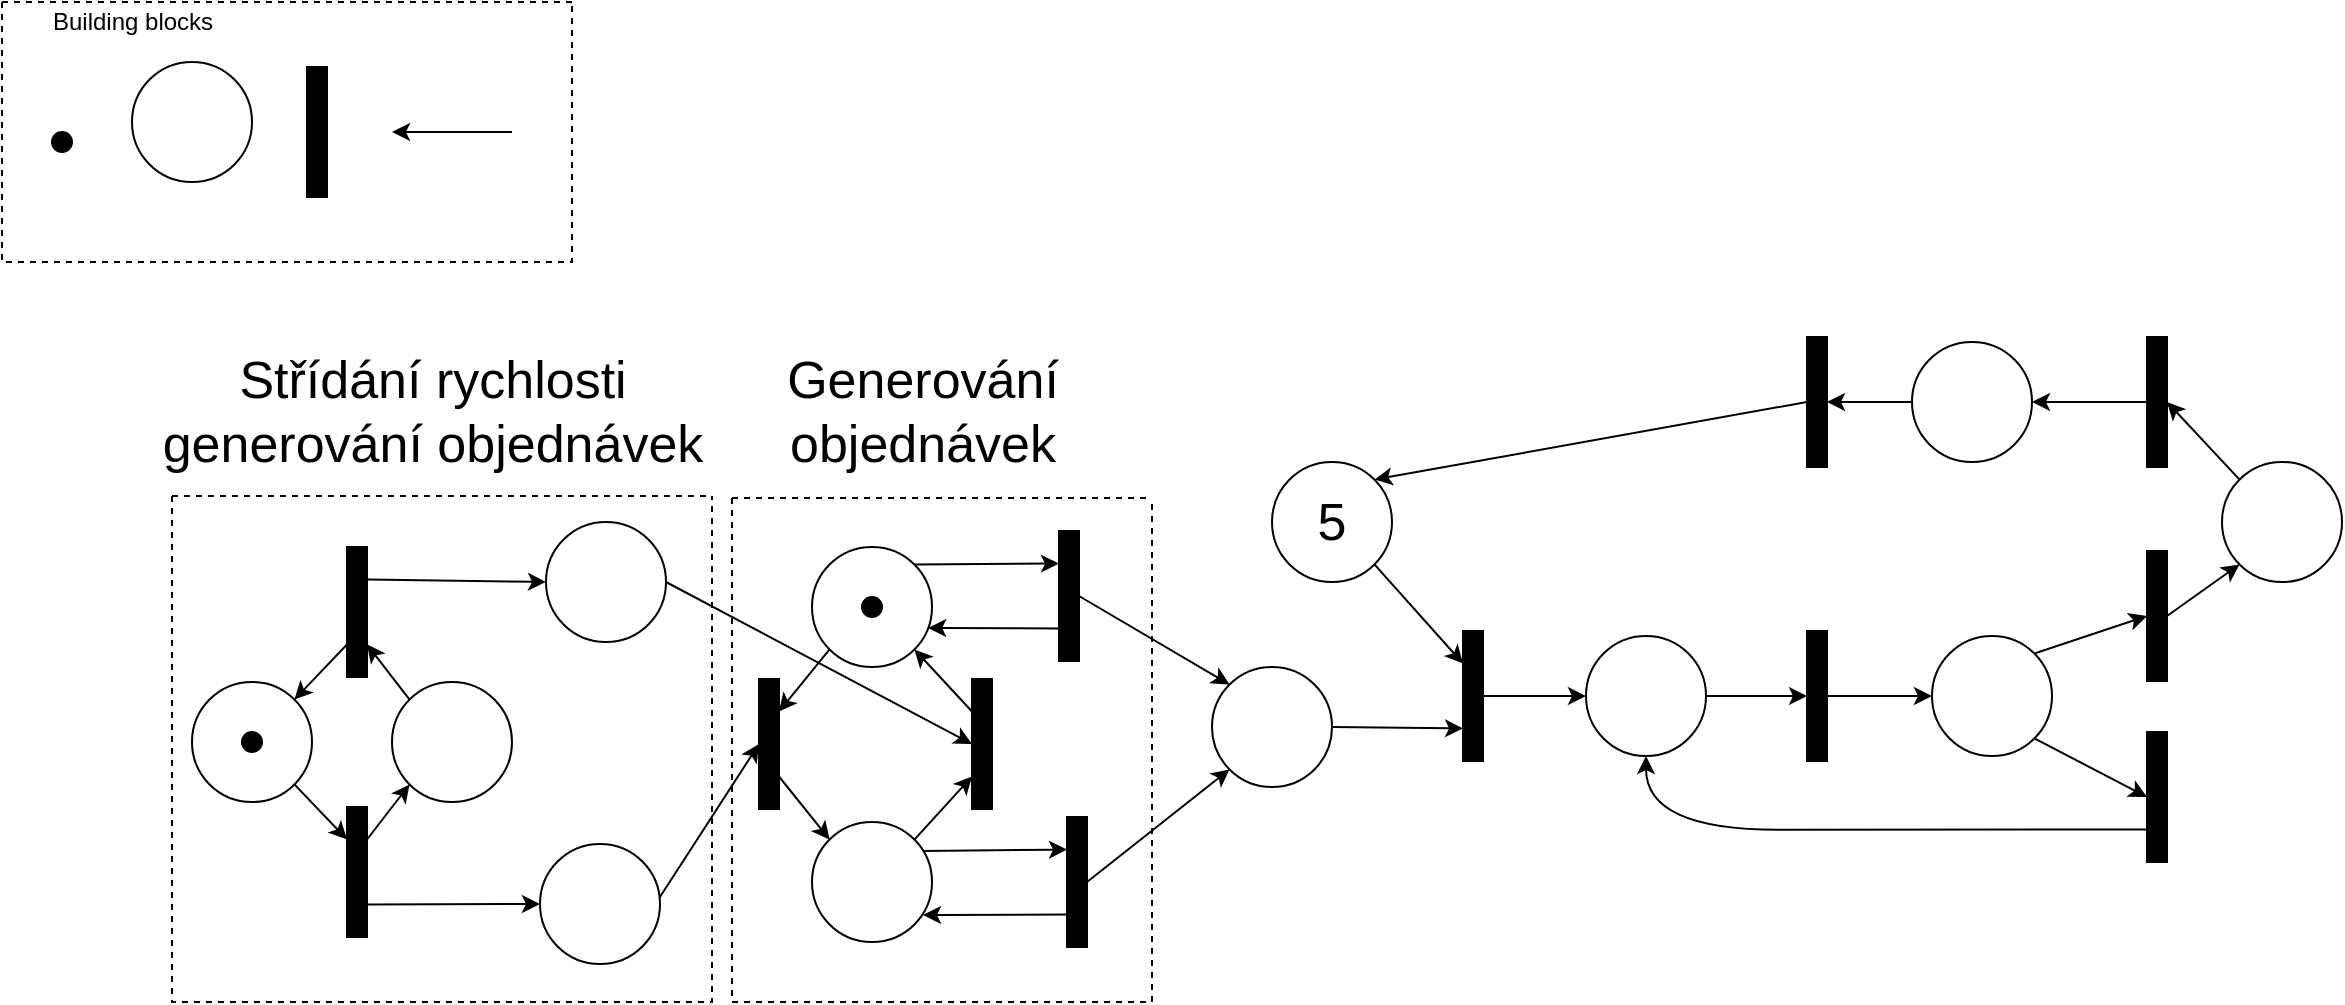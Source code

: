 <mxfile version="15.8.8" type="device"><diagram id="PbVcn2mZzIXCeSGvpQcQ" name="Page-1"><mxGraphModel dx="1422" dy="793" grid="1" gridSize="10" guides="1" tooltips="1" connect="1" arrows="1" fold="1" page="1" pageScale="1" pageWidth="850" pageHeight="1100" math="0" shadow="0"><root><mxCell id="0"/><mxCell id="1" parent="0"/><mxCell id="ri4CY-pp1VwM1a8zsmn7-1" value="" style="ellipse;whiteSpace=wrap;html=1;aspect=fixed;" parent="1" vertex="1"><mxGeometry x="160" y="110" width="60" height="60" as="geometry"/></mxCell><mxCell id="ri4CY-pp1VwM1a8zsmn7-4" value="" style="ellipse;whiteSpace=wrap;html=1;aspect=fixed;fillColor=#000000;" parent="1" vertex="1"><mxGeometry x="120" y="145" width="10" height="10" as="geometry"/></mxCell><mxCell id="ri4CY-pp1VwM1a8zsmn7-6" value="" style="endArrow=classic;html=1;rounded=0;edgeStyle=orthogonalEdgeStyle;" parent="1" edge="1"><mxGeometry width="50" height="50" relative="1" as="geometry"><mxPoint x="350" y="145" as="sourcePoint"/><mxPoint x="290" y="145" as="targetPoint"/><Array as="points"><mxPoint x="340" y="145"/></Array></mxGeometry></mxCell><mxCell id="ri4CY-pp1VwM1a8zsmn7-7" value="" style="swimlane;startSize=0;fillColor=#000000;dashed=1;" parent="1" vertex="1"><mxGeometry x="95" y="80" width="285" height="130" as="geometry"/></mxCell><mxCell id="ri4CY-pp1VwM1a8zsmn7-8" value="Building blocks" style="text;html=1;align=center;verticalAlign=middle;resizable=0;points=[];autosize=1;strokeColor=none;fillColor=none;" parent="ri4CY-pp1VwM1a8zsmn7-7" vertex="1"><mxGeometry x="15" width="100" height="20" as="geometry"/></mxCell><mxCell id="Bqn5HKnuF65wunkRcxJL-5" value="" style="rounded=0;whiteSpace=wrap;html=1;rotation=90;fillColor=#000000;" vertex="1" parent="ri4CY-pp1VwM1a8zsmn7-7"><mxGeometry x="125" y="60" width="65" height="10" as="geometry"/></mxCell><mxCell id="Bqn5HKnuF65wunkRcxJL-12" value="" style="ellipse;whiteSpace=wrap;html=1;aspect=fixed;" vertex="1" parent="1"><mxGeometry x="367" y="340" width="60" height="60" as="geometry"/></mxCell><mxCell id="Bqn5HKnuF65wunkRcxJL-13" value="" style="ellipse;whiteSpace=wrap;html=1;aspect=fixed;" vertex="1" parent="1"><mxGeometry x="364" y="501" width="60" height="60" as="geometry"/></mxCell><mxCell id="Bqn5HKnuF65wunkRcxJL-14" value="" style="endArrow=classic;html=1;rounded=0;exitX=0.25;exitY=0;exitDx=0;exitDy=0;entryX=0;entryY=0.5;entryDx=0;entryDy=0;" edge="1" parent="1" source="Bqn5HKnuF65wunkRcxJL-4" target="Bqn5HKnuF65wunkRcxJL-12"><mxGeometry width="50" height="50" relative="1" as="geometry"><mxPoint x="338.787" y="438.787" as="sourcePoint"/><mxPoint x="287.5" y="411.25" as="targetPoint"/></mxGeometry></mxCell><mxCell id="Bqn5HKnuF65wunkRcxJL-15" value="" style="endArrow=classic;html=1;rounded=0;exitX=0.75;exitY=0;exitDx=0;exitDy=0;entryX=0;entryY=0.5;entryDx=0;entryDy=0;" edge="1" parent="1" source="Bqn5HKnuF65wunkRcxJL-3" target="Bqn5HKnuF65wunkRcxJL-13"><mxGeometry width="50" height="50" relative="1" as="geometry"><mxPoint x="348.787" y="448.787" as="sourcePoint"/><mxPoint x="297.5" y="421.25" as="targetPoint"/></mxGeometry></mxCell><mxCell id="Bqn5HKnuF65wunkRcxJL-31" value="" style="rounded=0;whiteSpace=wrap;html=1;rotation=90;fillColor=#000000;" vertex="1" parent="1"><mxGeometry x="446" y="446" width="65" height="10" as="geometry"/></mxCell><mxCell id="Bqn5HKnuF65wunkRcxJL-32" value="" style="rounded=0;whiteSpace=wrap;html=1;rotation=90;fillColor=#000000;" vertex="1" parent="1"><mxGeometry x="552.5" y="446" width="65" height="10" as="geometry"/></mxCell><mxCell id="Bqn5HKnuF65wunkRcxJL-33" value="" style="endArrow=classic;html=1;rounded=0;exitX=1;exitY=0;exitDx=0;exitDy=0;entryX=0.75;entryY=1;entryDx=0;entryDy=0;" edge="1" parent="1" source="Bqn5HKnuF65wunkRcxJL-21" target="Bqn5HKnuF65wunkRcxJL-32"><mxGeometry width="50" height="50" relative="1" as="geometry"><mxPoint x="620" y="481.25" as="sourcePoint"/><mxPoint x="732.5" y="490" as="targetPoint"/></mxGeometry></mxCell><mxCell id="Bqn5HKnuF65wunkRcxJL-34" value="" style="endArrow=classic;html=1;rounded=0;exitX=0.75;exitY=0;exitDx=0;exitDy=0;entryX=0;entryY=0;entryDx=0;entryDy=0;" edge="1" parent="1" source="Bqn5HKnuF65wunkRcxJL-31" target="Bqn5HKnuF65wunkRcxJL-21"><mxGeometry width="50" height="50" relative="1" as="geometry"><mxPoint x="420" y="421.25" as="sourcePoint"/><mxPoint x="532.5" y="430" as="targetPoint"/></mxGeometry></mxCell><mxCell id="Bqn5HKnuF65wunkRcxJL-21" value="" style="ellipse;whiteSpace=wrap;html=1;aspect=fixed;" vertex="1" parent="1"><mxGeometry x="500" y="490" width="60" height="60" as="geometry"/></mxCell><mxCell id="Bqn5HKnuF65wunkRcxJL-22" value="" style="rounded=0;whiteSpace=wrap;html=1;rotation=90;fillColor=#000000;" vertex="1" parent="1"><mxGeometry x="600" y="515" width="65" height="10" as="geometry"/></mxCell><mxCell id="Bqn5HKnuF65wunkRcxJL-23" value="" style="endArrow=classic;html=1;rounded=0;exitX=0.925;exitY=0.242;exitDx=0;exitDy=0;entryX=0.25;entryY=1;entryDx=0;entryDy=0;exitPerimeter=0;" edge="1" parent="1" source="Bqn5HKnuF65wunkRcxJL-21" target="Bqn5HKnuF65wunkRcxJL-22"><mxGeometry width="50" height="50" relative="1" as="geometry"><mxPoint x="255" y="641.25" as="sourcePoint"/><mxPoint x="367.5" y="632.5" as="targetPoint"/></mxGeometry></mxCell><mxCell id="Bqn5HKnuF65wunkRcxJL-24" value="" style="endArrow=classic;html=1;rounded=0;exitX=0.75;exitY=1;exitDx=0;exitDy=0;entryX=0.925;entryY=0.775;entryDx=0;entryDy=0;entryPerimeter=0;" edge="1" parent="1" source="Bqn5HKnuF65wunkRcxJL-22" target="Bqn5HKnuF65wunkRcxJL-21"><mxGeometry width="50" height="50" relative="1" as="geometry"><mxPoint x="265" y="651.25" as="sourcePoint"/><mxPoint x="377.5" y="642.5" as="targetPoint"/></mxGeometry></mxCell><mxCell id="Bqn5HKnuF65wunkRcxJL-28" value="" style="rounded=0;whiteSpace=wrap;html=1;rotation=90;fillColor=#000000;" vertex="1" parent="1"><mxGeometry x="596" y="372" width="65" height="10" as="geometry"/></mxCell><mxCell id="Bqn5HKnuF65wunkRcxJL-29" value="" style="endArrow=classic;html=1;rounded=0;exitX=1;exitY=0;exitDx=0;exitDy=0;entryX=0.25;entryY=1;entryDx=0;entryDy=0;" edge="1" parent="1" source="Bqn5HKnuF65wunkRcxJL-27" target="Bqn5HKnuF65wunkRcxJL-28"><mxGeometry width="50" height="50" relative="1" as="geometry"><mxPoint x="247.5" y="428.75" as="sourcePoint"/><mxPoint x="360" y="420" as="targetPoint"/></mxGeometry></mxCell><mxCell id="Bqn5HKnuF65wunkRcxJL-30" value="" style="endArrow=classic;html=1;rounded=0;exitX=0.75;exitY=1;exitDx=0;exitDy=0;entryX=0.968;entryY=0.674;entryDx=0;entryDy=0;entryPerimeter=0;" edge="1" parent="1" source="Bqn5HKnuF65wunkRcxJL-28" target="Bqn5HKnuF65wunkRcxJL-27"><mxGeometry width="50" height="50" relative="1" as="geometry"><mxPoint x="257.5" y="438.75" as="sourcePoint"/><mxPoint x="370" y="430" as="targetPoint"/></mxGeometry></mxCell><mxCell id="Bqn5HKnuF65wunkRcxJL-36" value="" style="endArrow=classic;html=1;rounded=0;entryX=0.25;entryY=0;entryDx=0;entryDy=0;exitX=0;exitY=1;exitDx=0;exitDy=0;" edge="1" parent="1" source="Bqn5HKnuF65wunkRcxJL-27" target="Bqn5HKnuF65wunkRcxJL-31"><mxGeometry width="50" height="50" relative="1" as="geometry"><mxPoint x="509" y="440" as="sourcePoint"/><mxPoint x="642.5" y="390" as="targetPoint"/></mxGeometry></mxCell><mxCell id="Bqn5HKnuF65wunkRcxJL-37" value="" style="endArrow=classic;html=1;rounded=0;entryX=1;entryY=1;entryDx=0;entryDy=0;exitX=0.25;exitY=1;exitDx=0;exitDy=0;" edge="1" parent="1" source="Bqn5HKnuF65wunkRcxJL-32" target="Bqn5HKnuF65wunkRcxJL-27"><mxGeometry width="50" height="50" relative="1" as="geometry"><mxPoint x="560" y="420" as="sourcePoint"/><mxPoint x="380" y="390" as="targetPoint"/></mxGeometry></mxCell><mxCell id="Bqn5HKnuF65wunkRcxJL-39" value="" style="endArrow=classic;html=1;rounded=0;exitX=0.994;exitY=0.45;exitDx=0;exitDy=0;entryX=0.5;entryY=1;entryDx=0;entryDy=0;exitPerimeter=0;" edge="1" parent="1" source="Bqn5HKnuF65wunkRcxJL-13" target="Bqn5HKnuF65wunkRcxJL-31"><mxGeometry width="50" height="50" relative="1" as="geometry"><mxPoint x="287.5" y="508.75" as="sourcePoint"/><mxPoint x="338.787" y="481.213" as="targetPoint"/></mxGeometry></mxCell><mxCell id="Bqn5HKnuF65wunkRcxJL-40" value="" style="endArrow=classic;html=1;rounded=0;exitX=1;exitY=0.5;exitDx=0;exitDy=0;entryX=0.5;entryY=1;entryDx=0;entryDy=0;" edge="1" parent="1" source="Bqn5HKnuF65wunkRcxJL-12" target="Bqn5HKnuF65wunkRcxJL-32"><mxGeometry width="50" height="50" relative="1" as="geometry"><mxPoint x="297.5" y="518.75" as="sourcePoint"/><mxPoint x="348.787" y="491.213" as="targetPoint"/></mxGeometry></mxCell><mxCell id="Bqn5HKnuF65wunkRcxJL-41" value="" style="ellipse;whiteSpace=wrap;html=1;aspect=fixed;" vertex="1" parent="1"><mxGeometry x="700" y="412.5" width="60" height="60" as="geometry"/></mxCell><mxCell id="Bqn5HKnuF65wunkRcxJL-42" value="" style="endArrow=classic;html=1;rounded=0;exitX=0.5;exitY=0;exitDx=0;exitDy=0;entryX=0;entryY=0;entryDx=0;entryDy=0;" edge="1" parent="1" source="Bqn5HKnuF65wunkRcxJL-28" target="Bqn5HKnuF65wunkRcxJL-41"><mxGeometry width="50" height="50" relative="1" as="geometry"><mxPoint x="460" y="370" as="sourcePoint"/><mxPoint x="655" y="445" as="targetPoint"/></mxGeometry></mxCell><mxCell id="Bqn5HKnuF65wunkRcxJL-43" value="" style="endArrow=classic;html=1;rounded=0;exitX=0.5;exitY=0;exitDx=0;exitDy=0;entryX=0;entryY=1;entryDx=0;entryDy=0;" edge="1" parent="1" source="Bqn5HKnuF65wunkRcxJL-22" target="Bqn5HKnuF65wunkRcxJL-41"><mxGeometry width="50" height="50" relative="1" as="geometry"><mxPoint x="470" y="380" as="sourcePoint"/><mxPoint x="665" y="455" as="targetPoint"/></mxGeometry></mxCell><mxCell id="Bqn5HKnuF65wunkRcxJL-46" value="" style="group" vertex="1" connectable="0" parent="1"><mxGeometry x="500" y="352.5" width="60" height="60" as="geometry"/></mxCell><mxCell id="Bqn5HKnuF65wunkRcxJL-27" value="" style="ellipse;whiteSpace=wrap;html=1;aspect=fixed;" vertex="1" parent="Bqn5HKnuF65wunkRcxJL-46"><mxGeometry width="60" height="60" as="geometry"/></mxCell><mxCell id="Bqn5HKnuF65wunkRcxJL-44" value="" style="ellipse;whiteSpace=wrap;html=1;aspect=fixed;fillColor=#000000;" vertex="1" parent="Bqn5HKnuF65wunkRcxJL-46"><mxGeometry x="25" y="25" width="10" height="10" as="geometry"/></mxCell><mxCell id="Bqn5HKnuF65wunkRcxJL-47" value="" style="group" vertex="1" connectable="0" parent="1"><mxGeometry x="190" y="352.5" width="160" height="195" as="geometry"/></mxCell><mxCell id="Bqn5HKnuF65wunkRcxJL-2" value="" style="ellipse;whiteSpace=wrap;html=1;aspect=fixed;" vertex="1" parent="Bqn5HKnuF65wunkRcxJL-47"><mxGeometry x="100" y="67.5" width="60" height="60" as="geometry"/></mxCell><mxCell id="Bqn5HKnuF65wunkRcxJL-3" value="" style="rounded=0;whiteSpace=wrap;html=1;rotation=90;fillColor=#000000;" vertex="1" parent="Bqn5HKnuF65wunkRcxJL-47"><mxGeometry x="50" y="157.5" width="65" height="10" as="geometry"/></mxCell><mxCell id="Bqn5HKnuF65wunkRcxJL-4" value="" style="rounded=0;whiteSpace=wrap;html=1;rotation=90;fillColor=#000000;" vertex="1" parent="Bqn5HKnuF65wunkRcxJL-47"><mxGeometry x="50" y="27.5" width="65" height="10" as="geometry"/></mxCell><mxCell id="Bqn5HKnuF65wunkRcxJL-6" value="" style="endArrow=classic;html=1;rounded=0;exitX=1;exitY=1;exitDx=0;exitDy=0;entryX=0.25;entryY=1;entryDx=0;entryDy=0;" edge="1" parent="Bqn5HKnuF65wunkRcxJL-47" source="Bqn5HKnuF65wunkRcxJL-1" target="Bqn5HKnuF65wunkRcxJL-3"><mxGeometry width="50" height="50" relative="1" as="geometry"><mxPoint x="160" y="27.5" as="sourcePoint"/><mxPoint x="50" y="167.5" as="targetPoint"/></mxGeometry></mxCell><mxCell id="Bqn5HKnuF65wunkRcxJL-8" value="" style="endArrow=classic;html=1;rounded=0;exitX=0.25;exitY=0;exitDx=0;exitDy=0;entryX=0;entryY=1;entryDx=0;entryDy=0;" edge="1" parent="Bqn5HKnuF65wunkRcxJL-47" source="Bqn5HKnuF65wunkRcxJL-3" target="Bqn5HKnuF65wunkRcxJL-2"><mxGeometry width="50" height="50" relative="1" as="geometry"><mxPoint x="118.957" y="158.882" as="sourcePoint"/><mxPoint x="82.5" y="186.25" as="targetPoint"/></mxGeometry></mxCell><mxCell id="Bqn5HKnuF65wunkRcxJL-9" value="" style="endArrow=classic;html=1;rounded=0;exitX=0;exitY=0;exitDx=0;exitDy=0;entryX=0.75;entryY=0;entryDx=0;entryDy=0;" edge="1" parent="Bqn5HKnuF65wunkRcxJL-47" source="Bqn5HKnuF65wunkRcxJL-2" target="Bqn5HKnuF65wunkRcxJL-4"><mxGeometry width="50" height="50" relative="1" as="geometry"><mxPoint x="128.957" y="168.882" as="sourcePoint"/><mxPoint x="92.5" y="196.25" as="targetPoint"/></mxGeometry></mxCell><mxCell id="Bqn5HKnuF65wunkRcxJL-10" value="" style="endArrow=classic;html=1;rounded=0;exitX=0.75;exitY=1;exitDx=0;exitDy=0;entryX=1;entryY=0;entryDx=0;entryDy=0;" edge="1" parent="Bqn5HKnuF65wunkRcxJL-47" source="Bqn5HKnuF65wunkRcxJL-4" target="Bqn5HKnuF65wunkRcxJL-1"><mxGeometry width="50" height="50" relative="1" as="geometry"><mxPoint x="138.957" y="178.882" as="sourcePoint"/><mxPoint x="102.5" y="206.25" as="targetPoint"/></mxGeometry></mxCell><mxCell id="Bqn5HKnuF65wunkRcxJL-45" value="" style="group" vertex="1" connectable="0" parent="Bqn5HKnuF65wunkRcxJL-47"><mxGeometry y="67.5" width="60" height="60" as="geometry"/></mxCell><mxCell id="Bqn5HKnuF65wunkRcxJL-1" value="" style="ellipse;whiteSpace=wrap;html=1;aspect=fixed;" vertex="1" parent="Bqn5HKnuF65wunkRcxJL-45"><mxGeometry width="60" height="60" as="geometry"/></mxCell><mxCell id="Bqn5HKnuF65wunkRcxJL-11" value="" style="ellipse;whiteSpace=wrap;html=1;aspect=fixed;fillColor=#000000;" vertex="1" parent="Bqn5HKnuF65wunkRcxJL-45"><mxGeometry x="25" y="25" width="10" height="10" as="geometry"/></mxCell><mxCell id="Bqn5HKnuF65wunkRcxJL-48" value="" style="rounded=0;whiteSpace=wrap;html=1;rotation=90;fillColor=#000000;" vertex="1" parent="1"><mxGeometry x="798" y="422" width="65" height="10" as="geometry"/></mxCell><mxCell id="Bqn5HKnuF65wunkRcxJL-49" value="" style="endArrow=classic;html=1;rounded=0;exitX=1;exitY=0.5;exitDx=0;exitDy=0;entryX=0.75;entryY=1;entryDx=0;entryDy=0;" edge="1" parent="1" source="Bqn5HKnuF65wunkRcxJL-41" target="Bqn5HKnuF65wunkRcxJL-48"><mxGeometry width="50" height="50" relative="1" as="geometry"><mxPoint x="647.5" y="530" as="sourcePoint"/><mxPoint x="718.787" y="473.713" as="targetPoint"/></mxGeometry></mxCell><mxCell id="Bqn5HKnuF65wunkRcxJL-51" value="" style="endArrow=classic;html=1;rounded=0;exitX=0.5;exitY=0;exitDx=0;exitDy=0;entryX=0;entryY=0.5;entryDx=0;entryDy=0;" edge="1" parent="1" source="Bqn5HKnuF65wunkRcxJL-48" target="Bqn5HKnuF65wunkRcxJL-52"><mxGeometry width="50" height="50" relative="1" as="geometry"><mxPoint x="900" y="490" as="sourcePoint"/><mxPoint x="900" y="442" as="targetPoint"/></mxGeometry></mxCell><mxCell id="Bqn5HKnuF65wunkRcxJL-52" value="" style="ellipse;whiteSpace=wrap;html=1;aspect=fixed;" vertex="1" parent="1"><mxGeometry x="887" y="397" width="60" height="60" as="geometry"/></mxCell><mxCell id="Bqn5HKnuF65wunkRcxJL-54" value="" style="ellipse;whiteSpace=wrap;html=1;aspect=fixed;fontStyle=0" vertex="1" parent="1"><mxGeometry x="1060" y="397" width="60" height="60" as="geometry"/></mxCell><mxCell id="Bqn5HKnuF65wunkRcxJL-55" value="" style="ellipse;whiteSpace=wrap;html=1;aspect=fixed;fontStyle=1" vertex="1" parent="1"><mxGeometry x="1205" y="310" width="60" height="60" as="geometry"/></mxCell><mxCell id="Bqn5HKnuF65wunkRcxJL-56" value="&amp;nbsp;" style="ellipse;whiteSpace=wrap;html=1;aspect=fixed;fontStyle=1" vertex="1" parent="1"><mxGeometry x="1050" y="250" width="60" height="60" as="geometry"/></mxCell><mxCell id="Bqn5HKnuF65wunkRcxJL-57" value="&lt;font style=&quot;font-size: 26px&quot;&gt;5&lt;/font&gt;" style="ellipse;whiteSpace=wrap;html=1;aspect=fixed;" vertex="1" parent="1"><mxGeometry x="730" y="310" width="60" height="60" as="geometry"/></mxCell><mxCell id="Bqn5HKnuF65wunkRcxJL-58" value="" style="endArrow=classic;html=1;rounded=0;exitX=1;exitY=1;exitDx=0;exitDy=0;entryX=0.25;entryY=1;entryDx=0;entryDy=0;" edge="1" parent="1" source="Bqn5HKnuF65wunkRcxJL-57" target="Bqn5HKnuF65wunkRcxJL-48"><mxGeometry width="50" height="50" relative="1" as="geometry"><mxPoint x="770" y="452.5" as="sourcePoint"/><mxPoint x="835.5" y="468.25" as="targetPoint"/></mxGeometry></mxCell><mxCell id="Bqn5HKnuF65wunkRcxJL-59" value="" style="rounded=0;whiteSpace=wrap;html=1;rotation=90;fillColor=#000000;" vertex="1" parent="1"><mxGeometry x="970" y="422" width="65" height="10" as="geometry"/></mxCell><mxCell id="Bqn5HKnuF65wunkRcxJL-60" value="" style="endArrow=classic;html=1;rounded=0;exitX=1;exitY=0.5;exitDx=0;exitDy=0;entryX=0.5;entryY=1;entryDx=0;entryDy=0;" edge="1" parent="1" source="Bqn5HKnuF65wunkRcxJL-52" target="Bqn5HKnuF65wunkRcxJL-59"><mxGeometry width="50" height="50" relative="1" as="geometry"><mxPoint x="845.5" y="437" as="sourcePoint"/><mxPoint x="897" y="437" as="targetPoint"/></mxGeometry></mxCell><mxCell id="Bqn5HKnuF65wunkRcxJL-61" value="" style="endArrow=classic;html=1;rounded=0;exitX=0.5;exitY=0;exitDx=0;exitDy=0;entryX=0;entryY=0.5;entryDx=0;entryDy=0;" edge="1" parent="1" source="Bqn5HKnuF65wunkRcxJL-59" target="Bqn5HKnuF65wunkRcxJL-54"><mxGeometry width="50" height="50" relative="1" as="geometry"><mxPoint x="855.5" y="447" as="sourcePoint"/><mxPoint x="907" y="447" as="targetPoint"/></mxGeometry></mxCell><mxCell id="Bqn5HKnuF65wunkRcxJL-62" value="" style="endArrow=classic;html=1;rounded=0;exitX=1;exitY=1;exitDx=0;exitDy=0;entryX=0.5;entryY=1;entryDx=0;entryDy=0;" edge="1" parent="1" source="Bqn5HKnuF65wunkRcxJL-54" target="Bqn5HKnuF65wunkRcxJL-63"><mxGeometry width="50" height="50" relative="1" as="geometry"><mxPoint x="1249" y="359.8" as="sourcePoint"/><mxPoint x="1300.5" y="359.8" as="targetPoint"/></mxGeometry></mxCell><mxCell id="Bqn5HKnuF65wunkRcxJL-63" value="" style="rounded=0;whiteSpace=wrap;html=1;rotation=90;fillColor=#000000;" vertex="1" parent="1"><mxGeometry x="1140" y="472.5" width="65" height="10" as="geometry"/></mxCell><mxCell id="Bqn5HKnuF65wunkRcxJL-64" value="" style="rounded=0;whiteSpace=wrap;html=1;rotation=90;fillColor=#000000;" vertex="1" parent="1"><mxGeometry x="1140" y="382" width="65" height="10" as="geometry"/></mxCell><mxCell id="Bqn5HKnuF65wunkRcxJL-67" value="" style="endArrow=classic;html=1;rounded=0;exitX=1;exitY=0;exitDx=0;exitDy=0;entryX=0.5;entryY=1;entryDx=0;entryDy=0;" edge="1" parent="1" source="Bqn5HKnuF65wunkRcxJL-54" target="Bqn5HKnuF65wunkRcxJL-64"><mxGeometry width="50" height="50" relative="1" as="geometry"><mxPoint x="1017.5" y="437" as="sourcePoint"/><mxPoint x="1070" y="437" as="targetPoint"/></mxGeometry></mxCell><mxCell id="Bqn5HKnuF65wunkRcxJL-69" value="" style="endArrow=classic;html=1;rounded=0;exitX=0.75;exitY=1;exitDx=0;exitDy=0;entryX=0.5;entryY=1;entryDx=0;entryDy=0;edgeStyle=orthogonalEdgeStyle;curved=1;" edge="1" parent="1" source="Bqn5HKnuF65wunkRcxJL-63" target="Bqn5HKnuF65wunkRcxJL-52"><mxGeometry width="50" height="50" relative="1" as="geometry"><mxPoint x="920.003" y="501.003" as="sourcePoint"/><mxPoint x="991.29" y="530.29" as="targetPoint"/><Array as="points"><mxPoint x="1050" y="494"/><mxPoint x="917" y="494"/></Array></mxGeometry></mxCell><mxCell id="Bqn5HKnuF65wunkRcxJL-71" value="" style="endArrow=classic;html=1;rounded=0;exitX=0.5;exitY=0;exitDx=0;exitDy=0;entryX=0;entryY=1;entryDx=0;entryDy=0;" edge="1" parent="1" source="Bqn5HKnuF65wunkRcxJL-64" target="Bqn5HKnuF65wunkRcxJL-55"><mxGeometry width="50" height="50" relative="1" as="geometry"><mxPoint x="1190.003" y="388.787" as="sourcePoint"/><mxPoint x="1246.29" y="370" as="targetPoint"/></mxGeometry></mxCell><mxCell id="Bqn5HKnuF65wunkRcxJL-72" value="" style="rounded=0;whiteSpace=wrap;html=1;rotation=90;fillColor=#000000;" vertex="1" parent="1"><mxGeometry x="1140" y="275" width="65" height="10" as="geometry"/></mxCell><mxCell id="Bqn5HKnuF65wunkRcxJL-73" value="" style="endArrow=classic;html=1;rounded=0;exitX=0;exitY=0;exitDx=0;exitDy=0;entryX=0.5;entryY=0;entryDx=0;entryDy=0;" edge="1" parent="1" source="Bqn5HKnuF65wunkRcxJL-55" target="Bqn5HKnuF65wunkRcxJL-72"><mxGeometry width="50" height="50" relative="1" as="geometry"><mxPoint x="1187.5" y="397" as="sourcePoint"/><mxPoint x="1223.787" y="371.213" as="targetPoint"/></mxGeometry></mxCell><mxCell id="Bqn5HKnuF65wunkRcxJL-74" value="" style="endArrow=classic;html=1;rounded=0;exitX=0.5;exitY=1;exitDx=0;exitDy=0;entryX=1;entryY=0.5;entryDx=0;entryDy=0;" edge="1" parent="1" source="Bqn5HKnuF65wunkRcxJL-72" target="Bqn5HKnuF65wunkRcxJL-56"><mxGeometry width="50" height="50" relative="1" as="geometry"><mxPoint x="1197.5" y="407" as="sourcePoint"/><mxPoint x="1233.787" y="381.213" as="targetPoint"/></mxGeometry></mxCell><mxCell id="Bqn5HKnuF65wunkRcxJL-75" value="" style="rounded=0;whiteSpace=wrap;html=1;rotation=90;fillColor=#000000;" vertex="1" parent="1"><mxGeometry x="970" y="275" width="65" height="10" as="geometry"/></mxCell><mxCell id="Bqn5HKnuF65wunkRcxJL-76" value="" style="endArrow=classic;html=1;rounded=0;exitX=0;exitY=0.5;exitDx=0;exitDy=0;entryX=0.5;entryY=0;entryDx=0;entryDy=0;" edge="1" parent="1" source="Bqn5HKnuF65wunkRcxJL-56" target="Bqn5HKnuF65wunkRcxJL-75"><mxGeometry width="50" height="50" relative="1" as="geometry"><mxPoint x="845.5" y="437" as="sourcePoint"/><mxPoint x="897" y="437" as="targetPoint"/></mxGeometry></mxCell><mxCell id="Bqn5HKnuF65wunkRcxJL-77" value="" style="endArrow=classic;html=1;rounded=0;exitX=0.5;exitY=1;exitDx=0;exitDy=0;entryX=1;entryY=0;entryDx=0;entryDy=0;" edge="1" parent="1" source="Bqn5HKnuF65wunkRcxJL-75" target="Bqn5HKnuF65wunkRcxJL-57"><mxGeometry width="50" height="50" relative="1" as="geometry"><mxPoint x="855.5" y="447" as="sourcePoint"/><mxPoint x="907" y="447" as="targetPoint"/></mxGeometry></mxCell><mxCell id="Bqn5HKnuF65wunkRcxJL-78" value="" style="swimlane;startSize=0;fontSize=26;dashed=1;" vertex="1" parent="1"><mxGeometry x="180" y="327" width="270" height="253" as="geometry"/></mxCell><mxCell id="Bqn5HKnuF65wunkRcxJL-79" value="&lt;div&gt;Střídání rychlosti&lt;/div&gt;&lt;div&gt;generování objednávek&lt;/div&gt;" style="text;html=1;align=center;verticalAlign=middle;resizable=0;points=[];autosize=1;strokeColor=none;fillColor=none;fontSize=26;" vertex="1" parent="1"><mxGeometry x="170" y="250" width="280" height="70" as="geometry"/></mxCell><mxCell id="Bqn5HKnuF65wunkRcxJL-80" value="" style="swimlane;startSize=0;dashed=1;fontSize=26;" vertex="1" parent="1"><mxGeometry x="460" y="328" width="210" height="252" as="geometry"/></mxCell><mxCell id="Bqn5HKnuF65wunkRcxJL-81" value="&lt;div&gt;Generování&lt;/div&gt;&lt;div&gt;objednávek&lt;/div&gt;" style="text;html=1;align=center;verticalAlign=middle;resizable=0;points=[];autosize=1;strokeColor=none;fillColor=none;fontSize=26;" vertex="1" parent="1"><mxGeometry x="480" y="250" width="150" height="70" as="geometry"/></mxCell></root></mxGraphModel></diagram></mxfile>